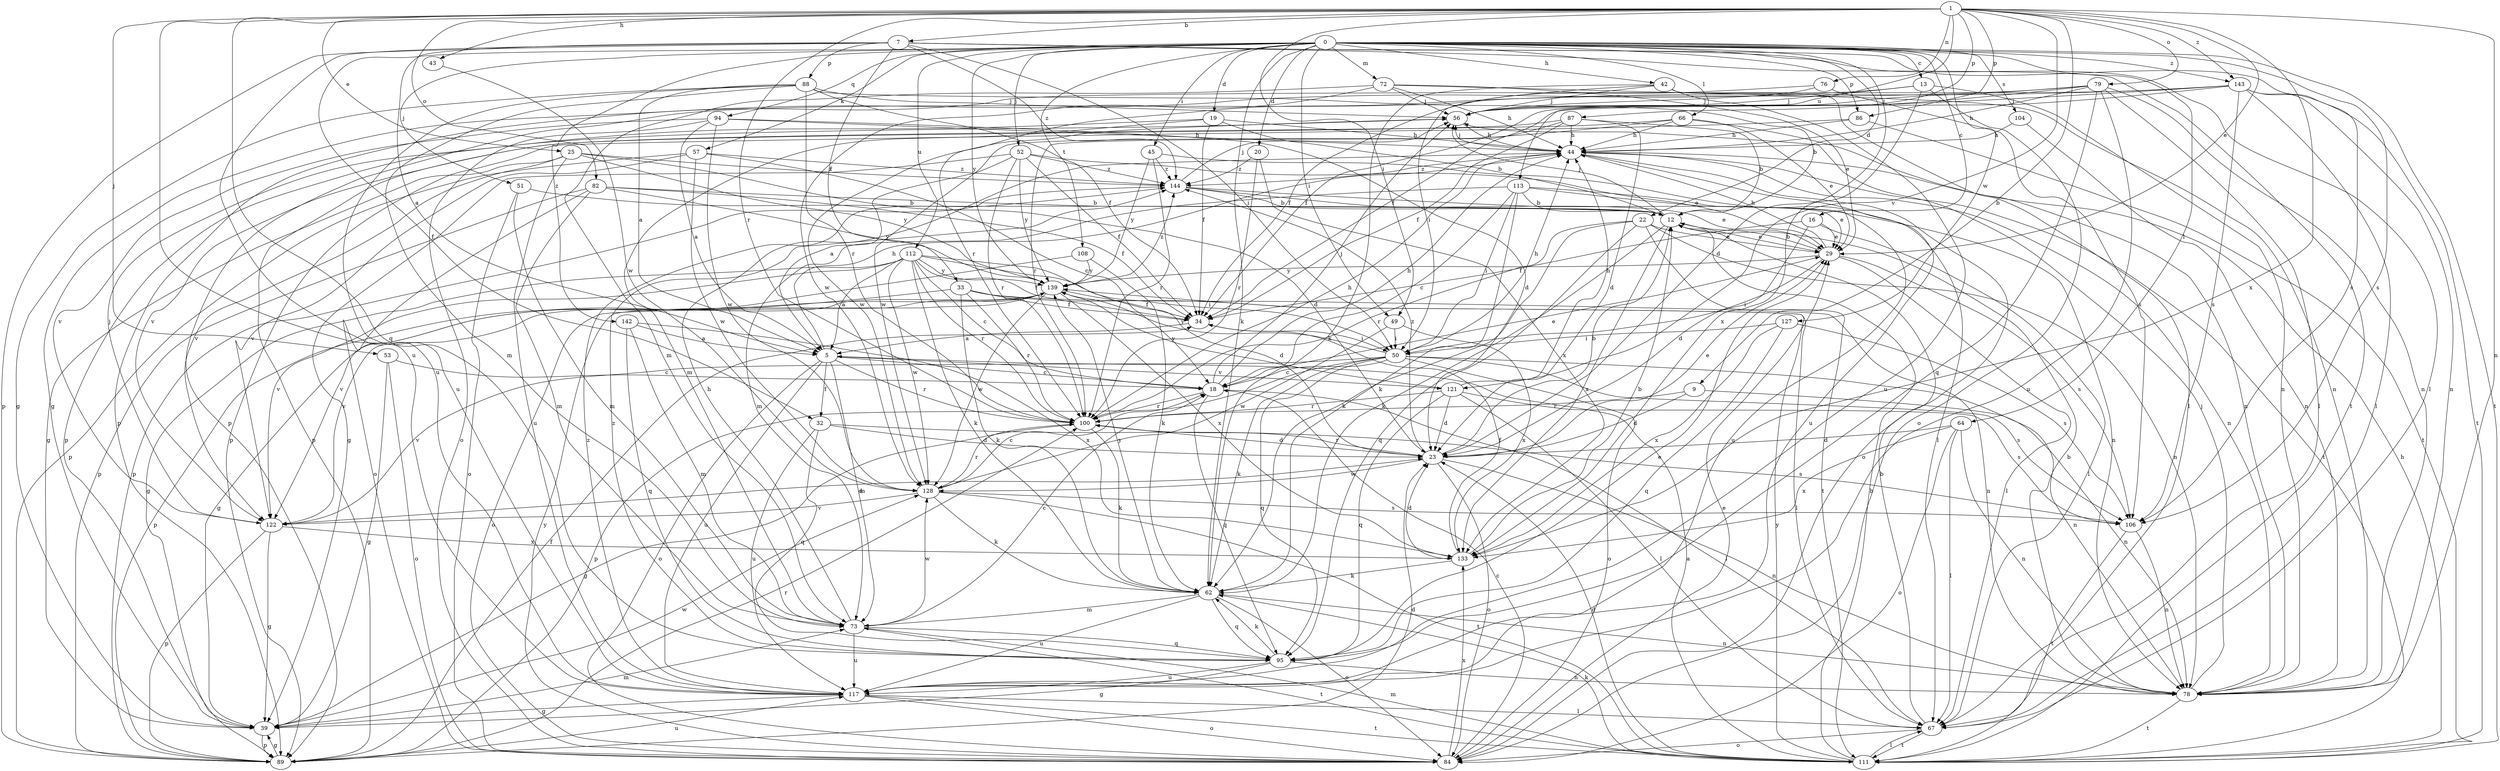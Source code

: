 strict digraph  {
0;
1;
5;
7;
9;
12;
13;
16;
18;
19;
20;
22;
23;
25;
29;
32;
33;
34;
39;
42;
43;
44;
45;
49;
50;
51;
52;
53;
56;
57;
62;
64;
66;
67;
72;
73;
76;
78;
79;
82;
84;
86;
87;
88;
89;
94;
95;
100;
104;
106;
108;
111;
112;
113;
117;
121;
122;
127;
128;
133;
139;
142;
143;
144;
0 -> 13  [label=c];
0 -> 16  [label=c];
0 -> 19  [label=d];
0 -> 20  [label=d];
0 -> 22  [label=d];
0 -> 23  [label=d];
0 -> 32  [label=f];
0 -> 42  [label=h];
0 -> 45  [label=i];
0 -> 49  [label=i];
0 -> 51  [label=j];
0 -> 52  [label=j];
0 -> 57  [label=k];
0 -> 62  [label=k];
0 -> 64  [label=l];
0 -> 66  [label=l];
0 -> 72  [label=m];
0 -> 86  [label=p];
0 -> 94  [label=q];
0 -> 104  [label=s];
0 -> 106  [label=s];
0 -> 108  [label=t];
0 -> 111  [label=t];
0 -> 112  [label=u];
0 -> 127  [label=w];
0 -> 139  [label=y];
0 -> 142  [label=z];
0 -> 143  [label=z];
1 -> 7  [label=b];
1 -> 9  [label=b];
1 -> 25  [label=e];
1 -> 29  [label=e];
1 -> 43  [label=h];
1 -> 49  [label=i];
1 -> 53  [label=j];
1 -> 76  [label=n];
1 -> 78  [label=n];
1 -> 79  [label=o];
1 -> 82  [label=o];
1 -> 86  [label=p];
1 -> 87  [label=p];
1 -> 95  [label=q];
1 -> 100  [label=r];
1 -> 113  [label=u];
1 -> 117  [label=u];
1 -> 121  [label=v];
1 -> 133  [label=x];
1 -> 143  [label=z];
5 -> 18  [label=c];
5 -> 32  [label=f];
5 -> 44  [label=h];
5 -> 73  [label=m];
5 -> 84  [label=o];
5 -> 100  [label=r];
5 -> 117  [label=u];
5 -> 121  [label=v];
7 -> 5  [label=a];
7 -> 33  [label=f];
7 -> 50  [label=i];
7 -> 67  [label=l];
7 -> 88  [label=p];
7 -> 89  [label=p];
7 -> 106  [label=s];
7 -> 111  [label=t];
7 -> 117  [label=u];
7 -> 144  [label=z];
9 -> 23  [label=d];
9 -> 78  [label=n];
9 -> 100  [label=r];
12 -> 29  [label=e];
12 -> 56  [label=j];
12 -> 62  [label=k];
12 -> 133  [label=x];
13 -> 56  [label=j];
13 -> 78  [label=n];
13 -> 84  [label=o];
13 -> 89  [label=p];
13 -> 133  [label=x];
16 -> 23  [label=d];
16 -> 29  [label=e];
16 -> 34  [label=f];
16 -> 67  [label=l];
18 -> 29  [label=e];
18 -> 44  [label=h];
18 -> 56  [label=j];
18 -> 67  [label=l];
18 -> 95  [label=q];
18 -> 100  [label=r];
19 -> 12  [label=b];
19 -> 34  [label=f];
19 -> 44  [label=h];
19 -> 73  [label=m];
19 -> 89  [label=p];
20 -> 100  [label=r];
20 -> 133  [label=x];
20 -> 144  [label=z];
22 -> 29  [label=e];
22 -> 62  [label=k];
22 -> 78  [label=n];
22 -> 95  [label=q];
22 -> 100  [label=r];
22 -> 111  [label=t];
23 -> 12  [label=b];
23 -> 29  [label=e];
23 -> 78  [label=n];
23 -> 84  [label=o];
23 -> 100  [label=r];
23 -> 128  [label=w];
23 -> 144  [label=z];
25 -> 23  [label=d];
25 -> 39  [label=g];
25 -> 117  [label=u];
25 -> 122  [label=v];
25 -> 139  [label=y];
25 -> 144  [label=z];
29 -> 12  [label=b];
29 -> 44  [label=h];
29 -> 50  [label=i];
29 -> 67  [label=l];
29 -> 106  [label=s];
29 -> 139  [label=y];
32 -> 23  [label=d];
32 -> 95  [label=q];
32 -> 106  [label=s];
32 -> 117  [label=u];
33 -> 34  [label=f];
33 -> 39  [label=g];
33 -> 62  [label=k];
33 -> 67  [label=l];
33 -> 78  [label=n];
33 -> 100  [label=r];
34 -> 5  [label=a];
34 -> 50  [label=i];
39 -> 73  [label=m];
39 -> 89  [label=p];
39 -> 128  [label=w];
42 -> 50  [label=i];
42 -> 56  [label=j];
42 -> 62  [label=k];
42 -> 67  [label=l];
42 -> 117  [label=u];
43 -> 128  [label=w];
44 -> 56  [label=j];
44 -> 78  [label=n];
44 -> 84  [label=o];
44 -> 111  [label=t];
44 -> 117  [label=u];
44 -> 144  [label=z];
45 -> 67  [label=l];
45 -> 100  [label=r];
45 -> 139  [label=y];
45 -> 144  [label=z];
49 -> 50  [label=i];
49 -> 128  [label=w];
49 -> 133  [label=x];
50 -> 18  [label=c];
50 -> 44  [label=h];
50 -> 62  [label=k];
50 -> 78  [label=n];
50 -> 84  [label=o];
50 -> 89  [label=p];
50 -> 95  [label=q];
50 -> 106  [label=s];
50 -> 122  [label=v];
50 -> 139  [label=y];
51 -> 12  [label=b];
51 -> 73  [label=m];
51 -> 84  [label=o];
52 -> 5  [label=a];
52 -> 29  [label=e];
52 -> 34  [label=f];
52 -> 39  [label=g];
52 -> 100  [label=r];
52 -> 139  [label=y];
52 -> 144  [label=z];
53 -> 18  [label=c];
53 -> 39  [label=g];
53 -> 84  [label=o];
56 -> 44  [label=h];
56 -> 128  [label=w];
57 -> 18  [label=c];
57 -> 89  [label=p];
57 -> 122  [label=v];
57 -> 128  [label=w];
57 -> 144  [label=z];
62 -> 73  [label=m];
62 -> 78  [label=n];
62 -> 84  [label=o];
62 -> 95  [label=q];
62 -> 117  [label=u];
62 -> 139  [label=y];
64 -> 23  [label=d];
64 -> 67  [label=l];
64 -> 78  [label=n];
64 -> 84  [label=o];
64 -> 133  [label=x];
66 -> 29  [label=e];
66 -> 44  [label=h];
66 -> 78  [label=n];
66 -> 122  [label=v];
66 -> 128  [label=w];
67 -> 12  [label=b];
67 -> 84  [label=o];
67 -> 111  [label=t];
72 -> 29  [label=e];
72 -> 44  [label=h];
72 -> 56  [label=j];
72 -> 73  [label=m];
72 -> 78  [label=n];
72 -> 128  [label=w];
73 -> 18  [label=c];
73 -> 44  [label=h];
73 -> 95  [label=q];
73 -> 111  [label=t];
73 -> 117  [label=u];
73 -> 128  [label=w];
76 -> 34  [label=f];
76 -> 56  [label=j];
76 -> 106  [label=s];
78 -> 12  [label=b];
78 -> 56  [label=j];
78 -> 111  [label=t];
79 -> 34  [label=f];
79 -> 44  [label=h];
79 -> 56  [label=j];
79 -> 67  [label=l];
79 -> 78  [label=n];
79 -> 95  [label=q];
79 -> 100  [label=r];
79 -> 117  [label=u];
82 -> 12  [label=b];
82 -> 34  [label=f];
82 -> 73  [label=m];
82 -> 84  [label=o];
82 -> 89  [label=p];
82 -> 139  [label=y];
84 -> 18  [label=c];
84 -> 29  [label=e];
84 -> 133  [label=x];
84 -> 139  [label=y];
86 -> 44  [label=h];
86 -> 89  [label=p];
86 -> 111  [label=t];
87 -> 12  [label=b];
87 -> 23  [label=d];
87 -> 34  [label=f];
87 -> 44  [label=h];
87 -> 89  [label=p];
87 -> 100  [label=r];
88 -> 5  [label=a];
88 -> 12  [label=b];
88 -> 34  [label=f];
88 -> 39  [label=g];
88 -> 56  [label=j];
88 -> 73  [label=m];
88 -> 100  [label=r];
88 -> 117  [label=u];
89 -> 23  [label=d];
89 -> 34  [label=f];
89 -> 39  [label=g];
89 -> 100  [label=r];
89 -> 117  [label=u];
94 -> 5  [label=a];
94 -> 23  [label=d];
94 -> 44  [label=h];
94 -> 84  [label=o];
94 -> 122  [label=v];
94 -> 128  [label=w];
95 -> 29  [label=e];
95 -> 39  [label=g];
95 -> 62  [label=k];
95 -> 78  [label=n];
95 -> 117  [label=u];
95 -> 144  [label=z];
100 -> 23  [label=d];
100 -> 39  [label=g];
100 -> 44  [label=h];
100 -> 62  [label=k];
104 -> 44  [label=h];
104 -> 78  [label=n];
106 -> 78  [label=n];
106 -> 111  [label=t];
108 -> 62  [label=k];
108 -> 122  [label=v];
108 -> 139  [label=y];
111 -> 5  [label=a];
111 -> 12  [label=b];
111 -> 23  [label=d];
111 -> 44  [label=h];
111 -> 62  [label=k];
111 -> 67  [label=l];
111 -> 73  [label=m];
111 -> 139  [label=y];
112 -> 5  [label=a];
112 -> 18  [label=c];
112 -> 23  [label=d];
112 -> 34  [label=f];
112 -> 39  [label=g];
112 -> 50  [label=i];
112 -> 62  [label=k];
112 -> 100  [label=r];
112 -> 122  [label=v];
112 -> 128  [label=w];
112 -> 139  [label=y];
113 -> 12  [label=b];
113 -> 18  [label=c];
113 -> 29  [label=e];
113 -> 50  [label=i];
113 -> 62  [label=k];
113 -> 73  [label=m];
113 -> 117  [label=u];
117 -> 39  [label=g];
117 -> 67  [label=l];
117 -> 84  [label=o];
117 -> 111  [label=t];
117 -> 144  [label=z];
121 -> 23  [label=d];
121 -> 44  [label=h];
121 -> 67  [label=l];
121 -> 95  [label=q];
121 -> 100  [label=r];
121 -> 106  [label=s];
121 -> 139  [label=y];
122 -> 23  [label=d];
122 -> 39  [label=g];
122 -> 56  [label=j];
122 -> 89  [label=p];
122 -> 133  [label=x];
127 -> 50  [label=i];
127 -> 95  [label=q];
127 -> 106  [label=s];
127 -> 133  [label=x];
128 -> 18  [label=c];
128 -> 62  [label=k];
128 -> 100  [label=r];
128 -> 106  [label=s];
128 -> 111  [label=t];
128 -> 122  [label=v];
133 -> 12  [label=b];
133 -> 23  [label=d];
133 -> 34  [label=f];
133 -> 62  [label=k];
139 -> 34  [label=f];
139 -> 84  [label=o];
139 -> 89  [label=p];
139 -> 122  [label=v];
139 -> 128  [label=w];
139 -> 133  [label=x];
139 -> 144  [label=z];
142 -> 5  [label=a];
142 -> 73  [label=m];
142 -> 95  [label=q];
142 -> 133  [label=x];
143 -> 34  [label=f];
143 -> 39  [label=g];
143 -> 56  [label=j];
143 -> 67  [label=l];
143 -> 78  [label=n];
143 -> 89  [label=p];
143 -> 106  [label=s];
143 -> 111  [label=t];
144 -> 12  [label=b];
144 -> 29  [label=e];
144 -> 56  [label=j];
144 -> 78  [label=n];
144 -> 89  [label=p];
}
